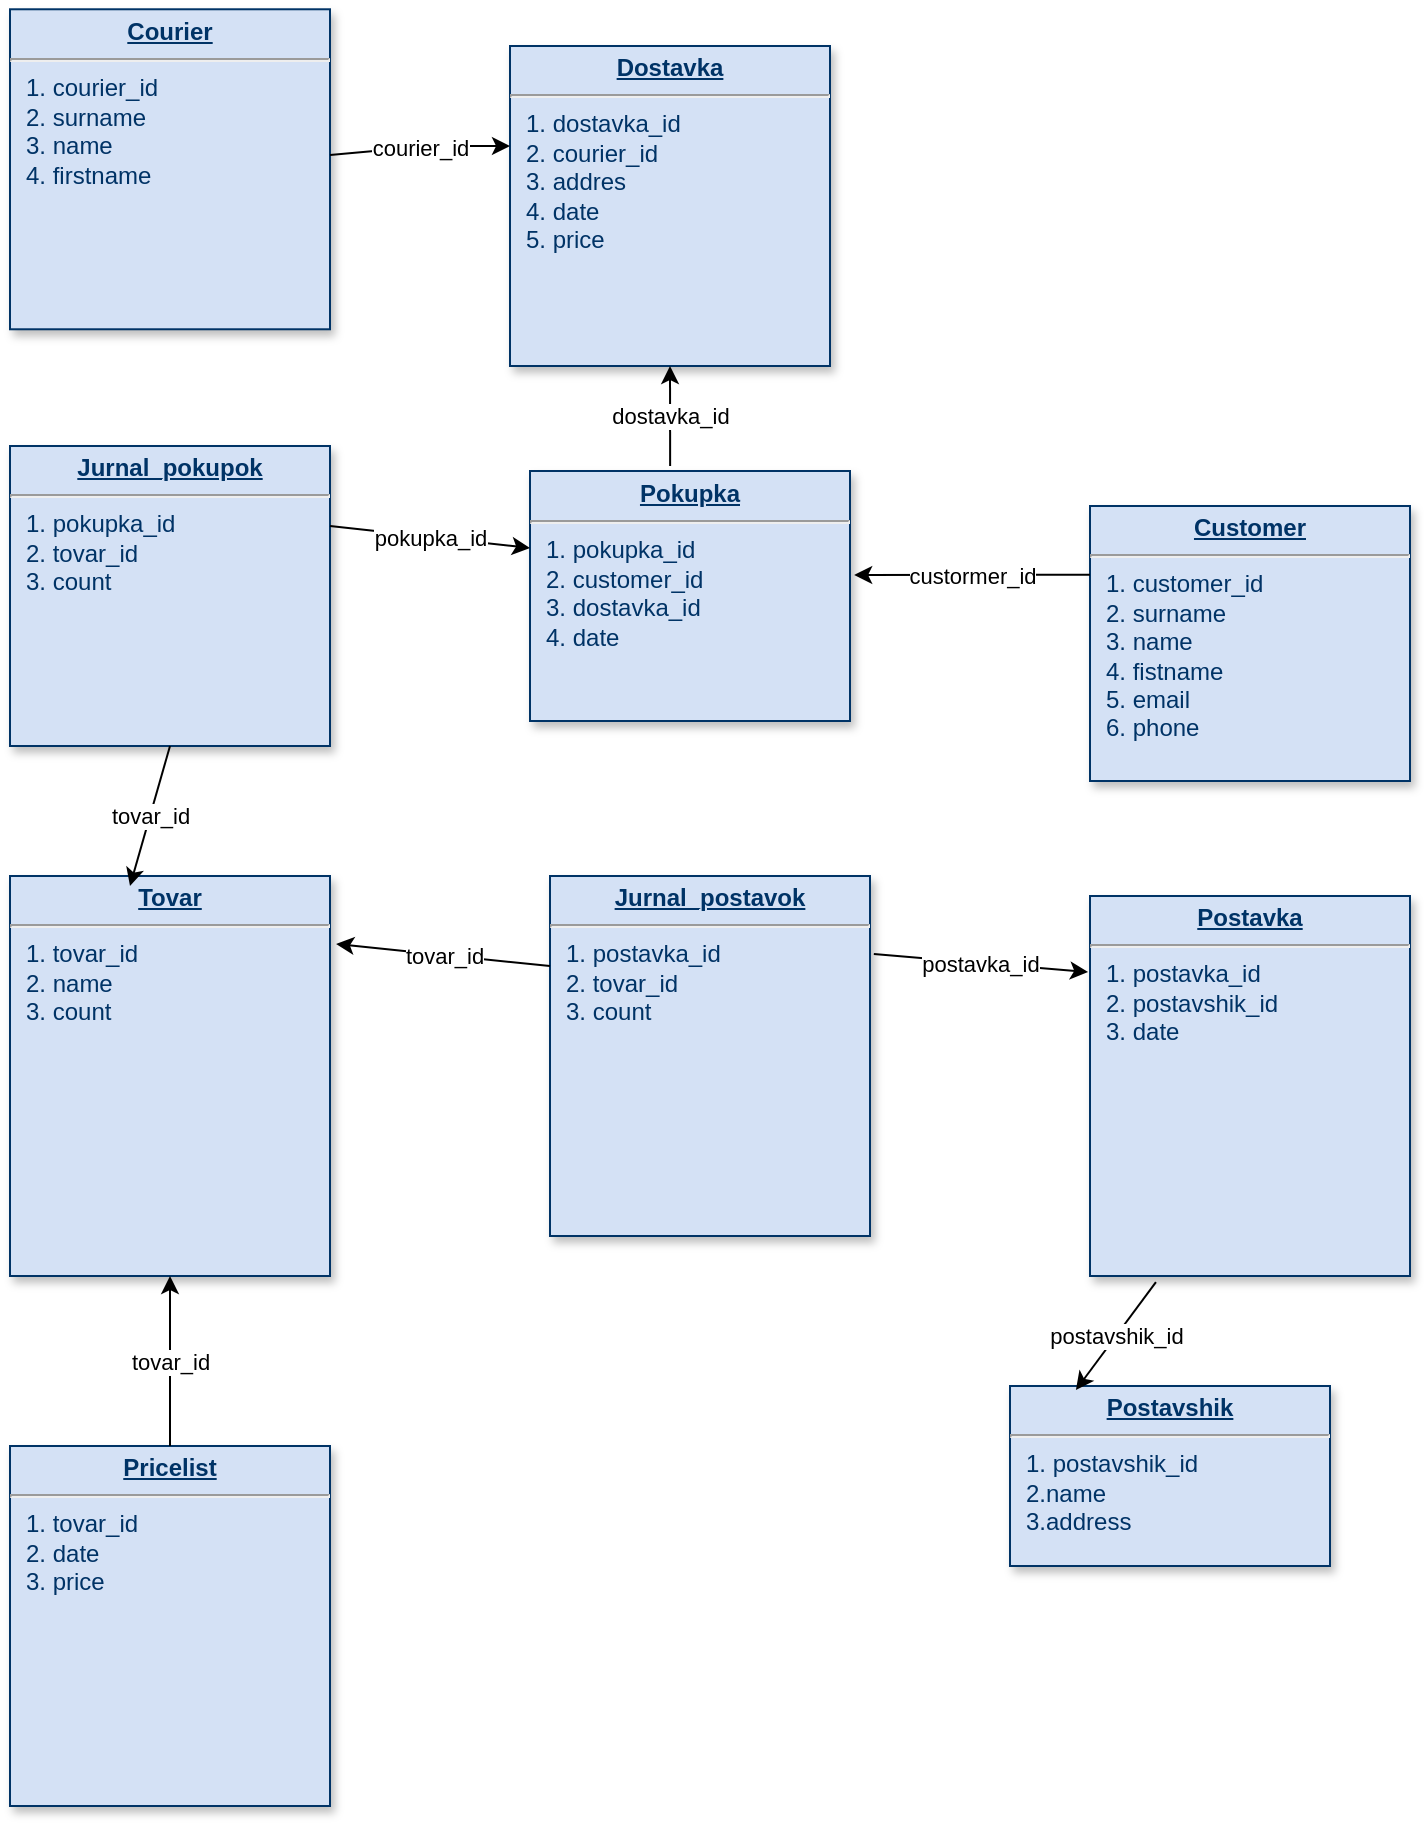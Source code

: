 <mxfile version="13.10.9" type="github">
  <diagram name="Page-1" id="efa7a0a1-bf9b-a30e-e6df-94a7791c09e9">
    <mxGraphModel dx="1673" dy="896" grid="1" gridSize="10" guides="1" tooltips="1" connect="1" arrows="1" fold="1" page="1" pageScale="1" pageWidth="826" pageHeight="1169" background="#ffffff" math="0" shadow="0">
      <root>
        <mxCell id="0" />
        <mxCell id="1" parent="0" />
        <mxCell id="19" value="&lt;p style=&quot;margin: 0px ; margin-top: 4px ; text-align: center ; text-decoration: underline&quot;&gt;&lt;b&gt;Customer&lt;/b&gt;&lt;/p&gt;&lt;hr&gt;&lt;p style=&quot;margin: 0px ; margin-left: 8px&quot;&gt;1. customer_id&lt;/p&gt;&lt;p style=&quot;margin: 0px ; margin-left: 8px&quot;&gt;2. surname&lt;/p&gt;&lt;p style=&quot;margin: 0px ; margin-left: 8px&quot;&gt;3. name&lt;/p&gt;&lt;p style=&quot;margin: 0px ; margin-left: 8px&quot;&gt;4. fistname&lt;/p&gt;&lt;p style=&quot;margin: 0px ; margin-left: 8px&quot;&gt;5. email&lt;/p&gt;&lt;p style=&quot;margin: 0px ; margin-left: 8px&quot;&gt;6. phone&lt;/p&gt;" style="verticalAlign=top;align=left;overflow=fill;fontSize=12;fontFamily=Helvetica;html=1;strokeColor=#003366;shadow=1;fillColor=#D4E1F5;fontColor=#003366" parent="1" vertex="1">
          <mxGeometry x="580" y="270" width="160" height="137.5" as="geometry" />
        </mxCell>
        <mxCell id="20" value="&lt;p style=&quot;margin: 0px ; margin-top: 4px ; text-align: center ; text-decoration: underline&quot;&gt;&lt;b&gt;Pokupka&lt;/b&gt;&lt;/p&gt;&lt;hr&gt;&lt;p style=&quot;margin: 0px ; margin-left: 8px&quot;&gt;1. pokupka_id&lt;/p&gt;&lt;p style=&quot;margin: 0px ; margin-left: 8px&quot;&gt;2. customer_id&lt;/p&gt;&lt;p style=&quot;margin: 0px ; margin-left: 8px&quot;&gt;3. dostavka_id&lt;/p&gt;&lt;p style=&quot;margin: 0px ; margin-left: 8px&quot;&gt;4. date&lt;/p&gt;" style="verticalAlign=top;align=left;overflow=fill;fontSize=12;fontFamily=Helvetica;html=1;strokeColor=#003366;shadow=1;fillColor=#D4E1F5;fontColor=#003366" parent="1" vertex="1">
          <mxGeometry x="300.0" y="252.5" width="160" height="125" as="geometry" />
        </mxCell>
        <mxCell id="21" value="&lt;p style=&quot;margin: 0px ; margin-top: 4px ; text-align: center ; text-decoration: underline&quot;&gt;&lt;b&gt;Dostavka&lt;/b&gt;&lt;/p&gt;&lt;hr&gt;&lt;p style=&quot;margin: 0px ; margin-left: 8px&quot;&gt;1. dostavka_id&lt;/p&gt;&lt;p style=&quot;margin: 0px ; margin-left: 8px&quot;&gt;2. courier_id&lt;/p&gt;&lt;p style=&quot;margin: 0px ; margin-left: 8px&quot;&gt;3. addres&lt;/p&gt;&lt;p style=&quot;margin: 0px ; margin-left: 8px&quot;&gt;4. date&lt;/p&gt;&lt;p style=&quot;margin: 0px ; margin-left: 8px&quot;&gt;5. price&amp;nbsp;&lt;/p&gt;" style="verticalAlign=top;align=left;overflow=fill;fontSize=12;fontFamily=Helvetica;html=1;strokeColor=#003366;shadow=1;fillColor=#D4E1F5;fontColor=#003366" parent="1" vertex="1">
          <mxGeometry x="290" y="40.0" width="160" height="160" as="geometry" />
        </mxCell>
        <mxCell id="22" value="&lt;p style=&quot;margin: 0px ; margin-top: 4px ; text-align: center ; text-decoration: underline&quot;&gt;&lt;b&gt;Jurnal_postavok&lt;/b&gt;&lt;/p&gt;&lt;hr&gt;&lt;p style=&quot;margin: 0px ; margin-left: 8px&quot;&gt;1. postavka_id&lt;/p&gt;&lt;p style=&quot;margin: 0px ; margin-left: 8px&quot;&gt;2. tovar_id&lt;/p&gt;&lt;p style=&quot;margin: 0px ; margin-left: 8px&quot;&gt;3. count&lt;/p&gt;" style="verticalAlign=top;align=left;overflow=fill;fontSize=12;fontFamily=Helvetica;html=1;strokeColor=#003366;shadow=1;fillColor=#D4E1F5;fontColor=#003366" parent="1" vertex="1">
          <mxGeometry x="310.0" y="455" width="160.0" height="180" as="geometry" />
        </mxCell>
        <mxCell id="24" value="&lt;p style=&quot;margin: 0px ; margin-top: 4px ; text-align: center ; text-decoration: underline&quot;&gt;&lt;b&gt;Jurnal_pokupok&lt;/b&gt;&lt;/p&gt;&lt;hr&gt;&lt;p style=&quot;margin: 0px ; margin-left: 8px&quot;&gt;1. pokupka_id&lt;/p&gt;&lt;p style=&quot;margin: 0px ; margin-left: 8px&quot;&gt;2. tovar_id&lt;/p&gt;&lt;p style=&quot;margin: 0px ; margin-left: 8px&quot;&gt;3. count&lt;/p&gt;" style="verticalAlign=top;align=left;overflow=fill;fontSize=12;fontFamily=Helvetica;html=1;strokeColor=#003366;shadow=1;fillColor=#D4E1F5;fontColor=#003366" parent="1" vertex="1">
          <mxGeometry x="40.0" y="240.0" width="160" height="150" as="geometry" />
        </mxCell>
        <mxCell id="25" value="&lt;p style=&quot;margin: 0px ; margin-top: 4px ; text-align: center ; text-decoration: underline&quot;&gt;&lt;b&gt;Courier&lt;/b&gt;&lt;/p&gt;&lt;hr&gt;&lt;p style=&quot;margin: 0px ; margin-left: 8px&quot;&gt;1. courier_id&lt;/p&gt;&lt;p style=&quot;margin: 0px ; margin-left: 8px&quot;&gt;2. surname&lt;/p&gt;&lt;p style=&quot;margin: 0px ; margin-left: 8px&quot;&gt;3. name&lt;/p&gt;&lt;p style=&quot;margin: 0px ; margin-left: 8px&quot;&gt;4. firstname&lt;/p&gt;" style="verticalAlign=top;align=left;overflow=fill;fontSize=12;fontFamily=Helvetica;html=1;strokeColor=#003366;shadow=1;fillColor=#D4E1F5;fontColor=#003366" parent="1" vertex="1">
          <mxGeometry x="40.0" y="21.64" width="160" height="160" as="geometry" />
        </mxCell>
        <mxCell id="28" value="&lt;p style=&quot;margin: 0px ; margin-top: 4px ; text-align: center ; text-decoration: underline&quot;&gt;&lt;b&gt;Pricelist&lt;/b&gt;&lt;/p&gt;&lt;hr&gt;&lt;p style=&quot;margin: 0px ; margin-left: 8px&quot;&gt;1. tovar_id&lt;/p&gt;&lt;p style=&quot;margin: 0px ; margin-left: 8px&quot;&gt;2. date&lt;/p&gt;&lt;p style=&quot;margin: 0px ; margin-left: 8px&quot;&gt;3. price&lt;/p&gt;" style="verticalAlign=top;align=left;overflow=fill;fontSize=12;fontFamily=Helvetica;html=1;strokeColor=#003366;shadow=1;fillColor=#D4E1F5;fontColor=#003366" parent="1" vertex="1">
          <mxGeometry x="40.0" y="740.0" width="160" height="180" as="geometry" />
        </mxCell>
        <mxCell id="29" value="&lt;p style=&quot;margin: 0px ; margin-top: 4px ; text-align: center ; text-decoration: underline&quot;&gt;&lt;b&gt;Tovar&lt;/b&gt;&lt;/p&gt;&lt;hr&gt;&lt;p style=&quot;margin: 0px ; margin-left: 8px&quot;&gt;1. tovar_id&lt;/p&gt;&lt;p style=&quot;margin: 0px ; margin-left: 8px&quot;&gt;2. name&lt;/p&gt;&lt;p style=&quot;margin: 0px ; margin-left: 8px&quot;&gt;3. count&lt;/p&gt;" style="verticalAlign=top;align=left;overflow=fill;fontSize=12;fontFamily=Helvetica;html=1;strokeColor=#003366;shadow=1;fillColor=#D4E1F5;fontColor=#003366" parent="1" vertex="1">
          <mxGeometry x="40.0" y="455.0" width="160" height="200" as="geometry" />
        </mxCell>
        <mxCell id="34" value="&lt;p style=&quot;margin: 0px ; margin-top: 4px ; text-align: center ; text-decoration: underline&quot;&gt;&lt;strong&gt;Postavshik&lt;/strong&gt;&lt;/p&gt;&lt;hr&gt;&lt;p style=&quot;margin: 0px ; margin-left: 8px&quot;&gt;1. postavshik_id&lt;/p&gt;&lt;p style=&quot;margin: 0px ; margin-left: 8px&quot;&gt;2.name&lt;/p&gt;&lt;p style=&quot;margin: 0px ; margin-left: 8px&quot;&gt;3.address&lt;/p&gt;" style="verticalAlign=top;align=left;overflow=fill;fontSize=12;fontFamily=Helvetica;html=1;strokeColor=#003366;shadow=1;fillColor=#D4E1F5;fontColor=#003366" parent="1" vertex="1">
          <mxGeometry x="540" y="710.0" width="160" height="90" as="geometry" />
        </mxCell>
        <mxCell id="35" value="&lt;p style=&quot;margin: 0px ; margin-top: 4px ; text-align: center ; text-decoration: underline&quot;&gt;&lt;b&gt;Postavka&lt;/b&gt;&lt;/p&gt;&lt;hr&gt;&lt;p style=&quot;margin: 0px ; margin-left: 8px&quot;&gt;1. postavka_id&lt;/p&gt;&lt;p style=&quot;margin: 0px ; margin-left: 8px&quot;&gt;2. postavshik_id&lt;/p&gt;&lt;p style=&quot;margin: 0px ; margin-left: 8px&quot;&gt;3. date&lt;/p&gt;" style="verticalAlign=top;align=left;overflow=fill;fontSize=12;fontFamily=Helvetica;html=1;strokeColor=#003366;shadow=1;fillColor=#D4E1F5;fontColor=#003366" parent="1" vertex="1">
          <mxGeometry x="580" y="465.0" width="160" height="190" as="geometry" />
        </mxCell>
        <mxCell id="KzaWG7-Ko4KzQa5lINF2-117" value="" style="endArrow=classic;html=1;" edge="1" parent="1" source="25">
          <mxGeometry relative="1" as="geometry">
            <mxPoint x="200" y="89.5" as="sourcePoint" />
            <mxPoint x="290" y="90" as="targetPoint" />
            <Array as="points">
              <mxPoint x="250" y="90" />
            </Array>
          </mxGeometry>
        </mxCell>
        <mxCell id="KzaWG7-Ko4KzQa5lINF2-118" value="courier_id" style="edgeLabel;resizable=0;html=1;align=center;verticalAlign=middle;" connectable="0" vertex="1" parent="KzaWG7-Ko4KzQa5lINF2-117">
          <mxGeometry relative="1" as="geometry" />
        </mxCell>
        <mxCell id="KzaWG7-Ko4KzQa5lINF2-120" value="" style="endArrow=classic;html=1;entryX=0.5;entryY=1;entryDx=0;entryDy=0;exitX=0.438;exitY=-0.02;exitDx=0;exitDy=0;exitPerimeter=0;" edge="1" parent="1" source="20" target="21">
          <mxGeometry relative="1" as="geometry">
            <mxPoint x="370" y="240" as="sourcePoint" />
            <mxPoint x="413" y="230" as="targetPoint" />
          </mxGeometry>
        </mxCell>
        <mxCell id="KzaWG7-Ko4KzQa5lINF2-121" value="dostavka_id" style="edgeLabel;resizable=0;html=1;align=center;verticalAlign=middle;" connectable="0" vertex="1" parent="KzaWG7-Ko4KzQa5lINF2-120">
          <mxGeometry relative="1" as="geometry" />
        </mxCell>
        <mxCell id="KzaWG7-Ko4KzQa5lINF2-124" value="" style="endArrow=classic;html=1;entryX=0;entryY=0.308;entryDx=0;entryDy=0;entryPerimeter=0;" edge="1" parent="1" target="20">
          <mxGeometry relative="1" as="geometry">
            <mxPoint x="200" y="280" as="sourcePoint" />
            <mxPoint x="300" y="280" as="targetPoint" />
          </mxGeometry>
        </mxCell>
        <mxCell id="KzaWG7-Ko4KzQa5lINF2-125" value="pokupka_id" style="edgeLabel;resizable=0;html=1;align=center;verticalAlign=middle;" connectable="0" vertex="1" parent="KzaWG7-Ko4KzQa5lINF2-124">
          <mxGeometry relative="1" as="geometry" />
        </mxCell>
        <mxCell id="KzaWG7-Ko4KzQa5lINF2-126" value="" style="endArrow=classic;html=1;exitX=0;exitY=0.25;exitDx=0;exitDy=0;entryX=1.013;entryY=0.416;entryDx=0;entryDy=0;entryPerimeter=0;" edge="1" parent="1" source="19" target="20">
          <mxGeometry relative="1" as="geometry">
            <mxPoint x="420" y="320" as="sourcePoint" />
            <mxPoint x="520" y="320" as="targetPoint" />
          </mxGeometry>
        </mxCell>
        <mxCell id="KzaWG7-Ko4KzQa5lINF2-127" value="custormer_id" style="edgeLabel;resizable=0;html=1;align=center;verticalAlign=middle;" connectable="0" vertex="1" parent="KzaWG7-Ko4KzQa5lINF2-126">
          <mxGeometry relative="1" as="geometry" />
        </mxCell>
        <mxCell id="KzaWG7-Ko4KzQa5lINF2-128" value="" style="endArrow=classic;html=1;exitX=0.5;exitY=1;exitDx=0;exitDy=0;entryX=0.375;entryY=0.025;entryDx=0;entryDy=0;entryPerimeter=0;" edge="1" parent="1" source="24" target="29">
          <mxGeometry relative="1" as="geometry">
            <mxPoint x="420" y="320" as="sourcePoint" />
            <mxPoint x="520" y="320" as="targetPoint" />
          </mxGeometry>
        </mxCell>
        <mxCell id="KzaWG7-Ko4KzQa5lINF2-129" value="tovar_id" style="edgeLabel;resizable=0;html=1;align=center;verticalAlign=middle;" connectable="0" vertex="1" parent="KzaWG7-Ko4KzQa5lINF2-128">
          <mxGeometry relative="1" as="geometry" />
        </mxCell>
        <mxCell id="KzaWG7-Ko4KzQa5lINF2-130" value="" style="endArrow=classic;html=1;exitX=0;exitY=0.25;exitDx=0;exitDy=0;entryX=1.019;entryY=0.17;entryDx=0;entryDy=0;entryPerimeter=0;" edge="1" parent="1" source="22" target="29">
          <mxGeometry relative="1" as="geometry">
            <mxPoint x="420" y="320" as="sourcePoint" />
            <mxPoint x="520" y="320" as="targetPoint" />
          </mxGeometry>
        </mxCell>
        <mxCell id="KzaWG7-Ko4KzQa5lINF2-131" value="tovar_id" style="edgeLabel;resizable=0;html=1;align=center;verticalAlign=middle;" connectable="0" vertex="1" parent="KzaWG7-Ko4KzQa5lINF2-130">
          <mxGeometry relative="1" as="geometry" />
        </mxCell>
        <mxCell id="KzaWG7-Ko4KzQa5lINF2-134" value="" style="endArrow=classic;html=1;exitX=1.012;exitY=0.217;exitDx=0;exitDy=0;exitPerimeter=0;entryX=-0.006;entryY=0.2;entryDx=0;entryDy=0;entryPerimeter=0;" edge="1" parent="1" source="22" target="35">
          <mxGeometry relative="1" as="geometry">
            <mxPoint x="420" y="320" as="sourcePoint" />
            <mxPoint x="520" y="320" as="targetPoint" />
          </mxGeometry>
        </mxCell>
        <mxCell id="KzaWG7-Ko4KzQa5lINF2-135" value="postavka_id" style="edgeLabel;resizable=0;html=1;align=center;verticalAlign=middle;" connectable="0" vertex="1" parent="KzaWG7-Ko4KzQa5lINF2-134">
          <mxGeometry relative="1" as="geometry" />
        </mxCell>
        <mxCell id="KzaWG7-Ko4KzQa5lINF2-136" value="" style="endArrow=classic;html=1;exitX=0.5;exitY=0;exitDx=0;exitDy=0;" edge="1" parent="1" source="28" target="29">
          <mxGeometry relative="1" as="geometry">
            <mxPoint x="420" y="620" as="sourcePoint" />
            <mxPoint x="520" y="620" as="targetPoint" />
          </mxGeometry>
        </mxCell>
        <mxCell id="KzaWG7-Ko4KzQa5lINF2-137" value="tovar_id" style="edgeLabel;resizable=0;html=1;align=center;verticalAlign=middle;" connectable="0" vertex="1" parent="KzaWG7-Ko4KzQa5lINF2-136">
          <mxGeometry relative="1" as="geometry" />
        </mxCell>
        <mxCell id="KzaWG7-Ko4KzQa5lINF2-140" value="" style="endArrow=classic;html=1;exitX=0.206;exitY=1.016;exitDx=0;exitDy=0;exitPerimeter=0;entryX=0.206;entryY=0.022;entryDx=0;entryDy=0;entryPerimeter=0;" edge="1" parent="1" source="35" target="34">
          <mxGeometry relative="1" as="geometry">
            <mxPoint x="420" y="620" as="sourcePoint" />
            <mxPoint x="520" y="620" as="targetPoint" />
          </mxGeometry>
        </mxCell>
        <mxCell id="KzaWG7-Ko4KzQa5lINF2-141" value="postavshik_id" style="edgeLabel;resizable=0;html=1;align=center;verticalAlign=middle;" connectable="0" vertex="1" parent="KzaWG7-Ko4KzQa5lINF2-140">
          <mxGeometry relative="1" as="geometry" />
        </mxCell>
      </root>
    </mxGraphModel>
  </diagram>
</mxfile>
